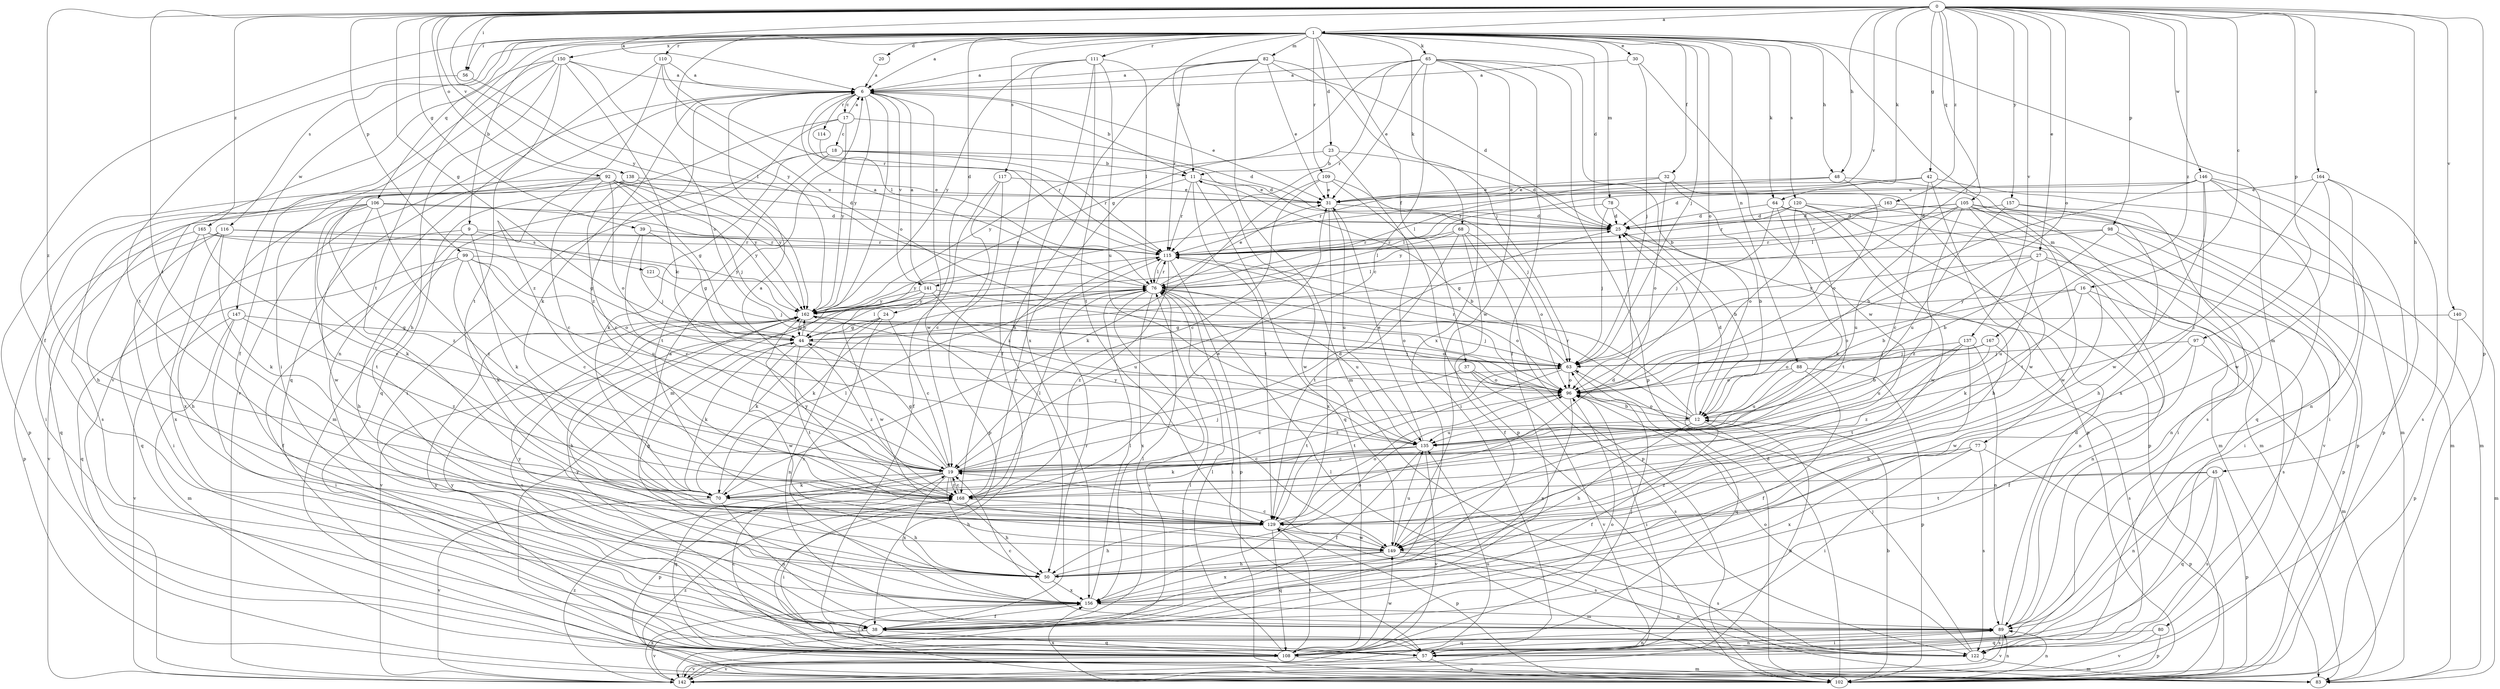 strict digraph  {
0;
1;
6;
9;
11;
12;
16;
17;
18;
19;
20;
23;
24;
25;
27;
30;
31;
32;
37;
38;
39;
42;
44;
45;
48;
50;
56;
57;
63;
64;
65;
68;
70;
76;
77;
78;
80;
82;
83;
88;
89;
92;
96;
97;
98;
99;
102;
105;
106;
108;
109;
110;
111;
114;
115;
116;
117;
120;
121;
122;
129;
135;
137;
138;
140;
141;
142;
146;
147;
149;
150;
156;
157;
162;
163;
164;
165;
167;
168;
0 -> 1  [label=a];
0 -> 6  [label=a];
0 -> 16  [label=c];
0 -> 27  [label=e];
0 -> 39  [label=g];
0 -> 42  [label=g];
0 -> 44  [label=g];
0 -> 45  [label=h];
0 -> 48  [label=h];
0 -> 56  [label=i];
0 -> 63  [label=j];
0 -> 64  [label=k];
0 -> 92  [label=o];
0 -> 96  [label=o];
0 -> 97  [label=p];
0 -> 98  [label=p];
0 -> 99  [label=p];
0 -> 102  [label=p];
0 -> 105  [label=q];
0 -> 129  [label=t];
0 -> 137  [label=v];
0 -> 138  [label=v];
0 -> 140  [label=v];
0 -> 141  [label=v];
0 -> 146  [label=w];
0 -> 157  [label=y];
0 -> 162  [label=y];
0 -> 163  [label=z];
0 -> 164  [label=z];
0 -> 165  [label=z];
0 -> 167  [label=z];
0 -> 168  [label=z];
1 -> 6  [label=a];
1 -> 9  [label=b];
1 -> 11  [label=b];
1 -> 20  [label=d];
1 -> 23  [label=d];
1 -> 24  [label=d];
1 -> 25  [label=d];
1 -> 30  [label=e];
1 -> 32  [label=f];
1 -> 37  [label=f];
1 -> 38  [label=f];
1 -> 48  [label=h];
1 -> 56  [label=i];
1 -> 63  [label=j];
1 -> 64  [label=k];
1 -> 65  [label=k];
1 -> 68  [label=k];
1 -> 77  [label=m];
1 -> 78  [label=m];
1 -> 80  [label=m];
1 -> 82  [label=m];
1 -> 88  [label=n];
1 -> 96  [label=o];
1 -> 106  [label=q];
1 -> 109  [label=r];
1 -> 110  [label=r];
1 -> 111  [label=r];
1 -> 116  [label=s];
1 -> 117  [label=s];
1 -> 120  [label=s];
1 -> 129  [label=t];
1 -> 147  [label=w];
1 -> 150  [label=x];
1 -> 162  [label=y];
6 -> 11  [label=b];
6 -> 17  [label=c];
6 -> 31  [label=e];
6 -> 70  [label=k];
6 -> 76  [label=l];
6 -> 83  [label=m];
6 -> 108  [label=q];
6 -> 114  [label=r];
6 -> 141  [label=v];
6 -> 142  [label=v];
6 -> 149  [label=w];
6 -> 162  [label=y];
6 -> 168  [label=z];
9 -> 50  [label=h];
9 -> 70  [label=k];
9 -> 108  [label=q];
9 -> 115  [label=r];
9 -> 121  [label=s];
11 -> 31  [label=e];
11 -> 108  [label=q];
11 -> 115  [label=r];
11 -> 129  [label=t];
11 -> 149  [label=w];
11 -> 168  [label=z];
12 -> 11  [label=b];
12 -> 25  [label=d];
12 -> 38  [label=f];
12 -> 50  [label=h];
12 -> 96  [label=o];
12 -> 115  [label=r];
12 -> 135  [label=u];
16 -> 70  [label=k];
16 -> 89  [label=n];
16 -> 96  [label=o];
16 -> 122  [label=s];
16 -> 162  [label=y];
17 -> 6  [label=a];
17 -> 18  [label=c];
17 -> 25  [label=d];
17 -> 57  [label=i];
17 -> 108  [label=q];
17 -> 162  [label=y];
18 -> 11  [label=b];
18 -> 25  [label=d];
18 -> 70  [label=k];
18 -> 83  [label=m];
18 -> 115  [label=r];
18 -> 129  [label=t];
19 -> 6  [label=a];
19 -> 25  [label=d];
19 -> 44  [label=g];
19 -> 50  [label=h];
19 -> 63  [label=j];
19 -> 70  [label=k];
19 -> 102  [label=p];
19 -> 108  [label=q];
19 -> 156  [label=x];
19 -> 168  [label=z];
20 -> 6  [label=a];
23 -> 11  [label=b];
23 -> 25  [label=d];
23 -> 57  [label=i];
23 -> 162  [label=y];
24 -> 19  [label=c];
24 -> 44  [label=g];
24 -> 70  [label=k];
24 -> 89  [label=n];
24 -> 156  [label=x];
25 -> 115  [label=r];
27 -> 12  [label=b];
27 -> 76  [label=l];
27 -> 89  [label=n];
27 -> 102  [label=p];
27 -> 135  [label=u];
27 -> 162  [label=y];
30 -> 6  [label=a];
30 -> 63  [label=j];
30 -> 149  [label=w];
31 -> 25  [label=d];
31 -> 135  [label=u];
31 -> 156  [label=x];
32 -> 12  [label=b];
32 -> 31  [label=e];
32 -> 76  [label=l];
32 -> 96  [label=o];
32 -> 102  [label=p];
37 -> 96  [label=o];
37 -> 122  [label=s];
37 -> 129  [label=t];
37 -> 142  [label=v];
38 -> 76  [label=l];
38 -> 108  [label=q];
38 -> 115  [label=r];
38 -> 142  [label=v];
38 -> 162  [label=y];
39 -> 19  [label=c];
39 -> 44  [label=g];
39 -> 63  [label=j];
39 -> 115  [label=r];
42 -> 19  [label=c];
42 -> 31  [label=e];
42 -> 83  [label=m];
42 -> 115  [label=r];
42 -> 149  [label=w];
44 -> 63  [label=j];
44 -> 70  [label=k];
44 -> 76  [label=l];
44 -> 129  [label=t];
44 -> 149  [label=w];
44 -> 162  [label=y];
44 -> 168  [label=z];
45 -> 89  [label=n];
45 -> 102  [label=p];
45 -> 108  [label=q];
45 -> 122  [label=s];
45 -> 129  [label=t];
45 -> 168  [label=z];
48 -> 31  [label=e];
48 -> 96  [label=o];
48 -> 115  [label=r];
48 -> 122  [label=s];
50 -> 96  [label=o];
50 -> 156  [label=x];
56 -> 76  [label=l];
56 -> 129  [label=t];
57 -> 89  [label=n];
57 -> 102  [label=p];
57 -> 142  [label=v];
57 -> 162  [label=y];
63 -> 96  [label=o];
63 -> 108  [label=q];
63 -> 115  [label=r];
63 -> 129  [label=t];
63 -> 168  [label=z];
64 -> 25  [label=d];
64 -> 50  [label=h];
64 -> 63  [label=j];
64 -> 70  [label=k];
64 -> 83  [label=m];
64 -> 129  [label=t];
65 -> 6  [label=a];
65 -> 12  [label=b];
65 -> 19  [label=c];
65 -> 31  [label=e];
65 -> 38  [label=f];
65 -> 44  [label=g];
65 -> 102  [label=p];
65 -> 115  [label=r];
65 -> 149  [label=w];
65 -> 156  [label=x];
68 -> 38  [label=f];
68 -> 76  [label=l];
68 -> 96  [label=o];
68 -> 102  [label=p];
68 -> 115  [label=r];
68 -> 129  [label=t];
70 -> 50  [label=h];
70 -> 76  [label=l];
70 -> 89  [label=n];
70 -> 142  [label=v];
76 -> 6  [label=a];
76 -> 31  [label=e];
76 -> 57  [label=i];
76 -> 70  [label=k];
76 -> 96  [label=o];
76 -> 115  [label=r];
76 -> 135  [label=u];
76 -> 142  [label=v];
76 -> 156  [label=x];
76 -> 162  [label=y];
77 -> 19  [label=c];
77 -> 57  [label=i];
77 -> 102  [label=p];
77 -> 122  [label=s];
77 -> 156  [label=x];
78 -> 12  [label=b];
78 -> 25  [label=d];
78 -> 63  [label=j];
78 -> 76  [label=l];
80 -> 102  [label=p];
80 -> 108  [label=q];
80 -> 142  [label=v];
82 -> 6  [label=a];
82 -> 25  [label=d];
82 -> 31  [label=e];
82 -> 50  [label=h];
82 -> 63  [label=j];
82 -> 83  [label=m];
82 -> 115  [label=r];
88 -> 38  [label=f];
88 -> 96  [label=o];
88 -> 102  [label=p];
88 -> 135  [label=u];
89 -> 19  [label=c];
89 -> 25  [label=d];
89 -> 57  [label=i];
89 -> 108  [label=q];
89 -> 122  [label=s];
89 -> 142  [label=v];
92 -> 19  [label=c];
92 -> 25  [label=d];
92 -> 31  [label=e];
92 -> 44  [label=g];
92 -> 50  [label=h];
92 -> 63  [label=j];
92 -> 96  [label=o];
92 -> 102  [label=p];
92 -> 162  [label=y];
92 -> 168  [label=z];
96 -> 12  [label=b];
96 -> 19  [label=c];
96 -> 57  [label=i];
96 -> 156  [label=x];
97 -> 38  [label=f];
97 -> 63  [label=j];
97 -> 83  [label=m];
97 -> 149  [label=w];
98 -> 12  [label=b];
98 -> 44  [label=g];
98 -> 57  [label=i];
98 -> 89  [label=n];
98 -> 115  [label=r];
99 -> 19  [label=c];
99 -> 38  [label=f];
99 -> 70  [label=k];
99 -> 76  [label=l];
99 -> 96  [label=o];
99 -> 108  [label=q];
99 -> 135  [label=u];
102 -> 12  [label=b];
102 -> 25  [label=d];
102 -> 89  [label=n];
102 -> 156  [label=x];
102 -> 168  [label=z];
105 -> 25  [label=d];
105 -> 76  [label=l];
105 -> 83  [label=m];
105 -> 102  [label=p];
105 -> 115  [label=r];
105 -> 129  [label=t];
105 -> 135  [label=u];
105 -> 142  [label=v];
105 -> 149  [label=w];
105 -> 168  [label=z];
106 -> 25  [label=d];
106 -> 70  [label=k];
106 -> 108  [label=q];
106 -> 129  [label=t];
106 -> 149  [label=w];
106 -> 156  [label=x];
106 -> 162  [label=y];
106 -> 168  [label=z];
108 -> 19  [label=c];
108 -> 63  [label=j];
108 -> 76  [label=l];
108 -> 83  [label=m];
108 -> 89  [label=n];
108 -> 96  [label=o];
108 -> 129  [label=t];
108 -> 142  [label=v];
108 -> 149  [label=w];
108 -> 156  [label=x];
108 -> 162  [label=y];
109 -> 19  [label=c];
109 -> 31  [label=e];
109 -> 63  [label=j];
109 -> 70  [label=k];
109 -> 102  [label=p];
110 -> 6  [label=a];
110 -> 89  [label=n];
110 -> 96  [label=o];
110 -> 115  [label=r];
110 -> 168  [label=z];
111 -> 6  [label=a];
111 -> 38  [label=f];
111 -> 76  [label=l];
111 -> 129  [label=t];
111 -> 135  [label=u];
111 -> 156  [label=x];
111 -> 162  [label=y];
114 -> 115  [label=r];
115 -> 76  [label=l];
115 -> 102  [label=p];
115 -> 162  [label=y];
115 -> 168  [label=z];
116 -> 57  [label=i];
116 -> 70  [label=k];
116 -> 115  [label=r];
116 -> 142  [label=v];
116 -> 156  [label=x];
116 -> 162  [label=y];
117 -> 19  [label=c];
117 -> 31  [label=e];
117 -> 38  [label=f];
117 -> 102  [label=p];
120 -> 25  [label=d];
120 -> 83  [label=m];
120 -> 96  [label=o];
120 -> 102  [label=p];
120 -> 115  [label=r];
120 -> 149  [label=w];
121 -> 63  [label=j];
122 -> 63  [label=j];
122 -> 76  [label=l];
122 -> 83  [label=m];
122 -> 96  [label=o];
129 -> 25  [label=d];
129 -> 50  [label=h];
129 -> 96  [label=o];
129 -> 102  [label=p];
129 -> 108  [label=q];
129 -> 122  [label=s];
129 -> 149  [label=w];
135 -> 19  [label=c];
135 -> 31  [label=e];
135 -> 38  [label=f];
135 -> 70  [label=k];
135 -> 142  [label=v];
135 -> 162  [label=y];
137 -> 50  [label=h];
137 -> 63  [label=j];
137 -> 89  [label=n];
137 -> 135  [label=u];
137 -> 168  [label=z];
138 -> 19  [label=c];
138 -> 31  [label=e];
138 -> 57  [label=i];
138 -> 122  [label=s];
138 -> 162  [label=y];
140 -> 44  [label=g];
140 -> 83  [label=m];
140 -> 102  [label=p];
141 -> 6  [label=a];
141 -> 96  [label=o];
141 -> 135  [label=u];
141 -> 142  [label=v];
141 -> 149  [label=w];
141 -> 162  [label=y];
142 -> 12  [label=b];
142 -> 76  [label=l];
142 -> 89  [label=n];
142 -> 135  [label=u];
142 -> 156  [label=x];
142 -> 168  [label=z];
146 -> 12  [label=b];
146 -> 25  [label=d];
146 -> 31  [label=e];
146 -> 57  [label=i];
146 -> 102  [label=p];
146 -> 108  [label=q];
146 -> 149  [label=w];
146 -> 156  [label=x];
147 -> 44  [label=g];
147 -> 57  [label=i];
147 -> 83  [label=m];
147 -> 142  [label=v];
147 -> 168  [label=z];
149 -> 19  [label=c];
149 -> 44  [label=g];
149 -> 50  [label=h];
149 -> 83  [label=m];
149 -> 122  [label=s];
149 -> 135  [label=u];
149 -> 156  [label=x];
150 -> 6  [label=a];
150 -> 19  [label=c];
150 -> 38  [label=f];
150 -> 50  [label=h];
150 -> 57  [label=i];
150 -> 96  [label=o];
150 -> 129  [label=t];
150 -> 142  [label=v];
156 -> 6  [label=a];
156 -> 38  [label=f];
156 -> 76  [label=l];
156 -> 89  [label=n];
156 -> 162  [label=y];
157 -> 25  [label=d];
157 -> 50  [label=h];
157 -> 57  [label=i];
157 -> 135  [label=u];
162 -> 44  [label=g];
162 -> 50  [label=h];
162 -> 63  [label=j];
162 -> 96  [label=o];
162 -> 122  [label=s];
163 -> 25  [label=d];
163 -> 83  [label=m];
163 -> 162  [label=y];
164 -> 19  [label=c];
164 -> 31  [label=e];
164 -> 89  [label=n];
164 -> 122  [label=s];
164 -> 149  [label=w];
165 -> 19  [label=c];
165 -> 44  [label=g];
165 -> 50  [label=h];
165 -> 102  [label=p];
165 -> 115  [label=r];
167 -> 12  [label=b];
167 -> 63  [label=j];
167 -> 96  [label=o];
167 -> 122  [label=s];
167 -> 129  [label=t];
168 -> 19  [label=c];
168 -> 31  [label=e];
168 -> 50  [label=h];
168 -> 57  [label=i];
168 -> 76  [label=l];
168 -> 115  [label=r];
168 -> 129  [label=t];
168 -> 162  [label=y];
}
